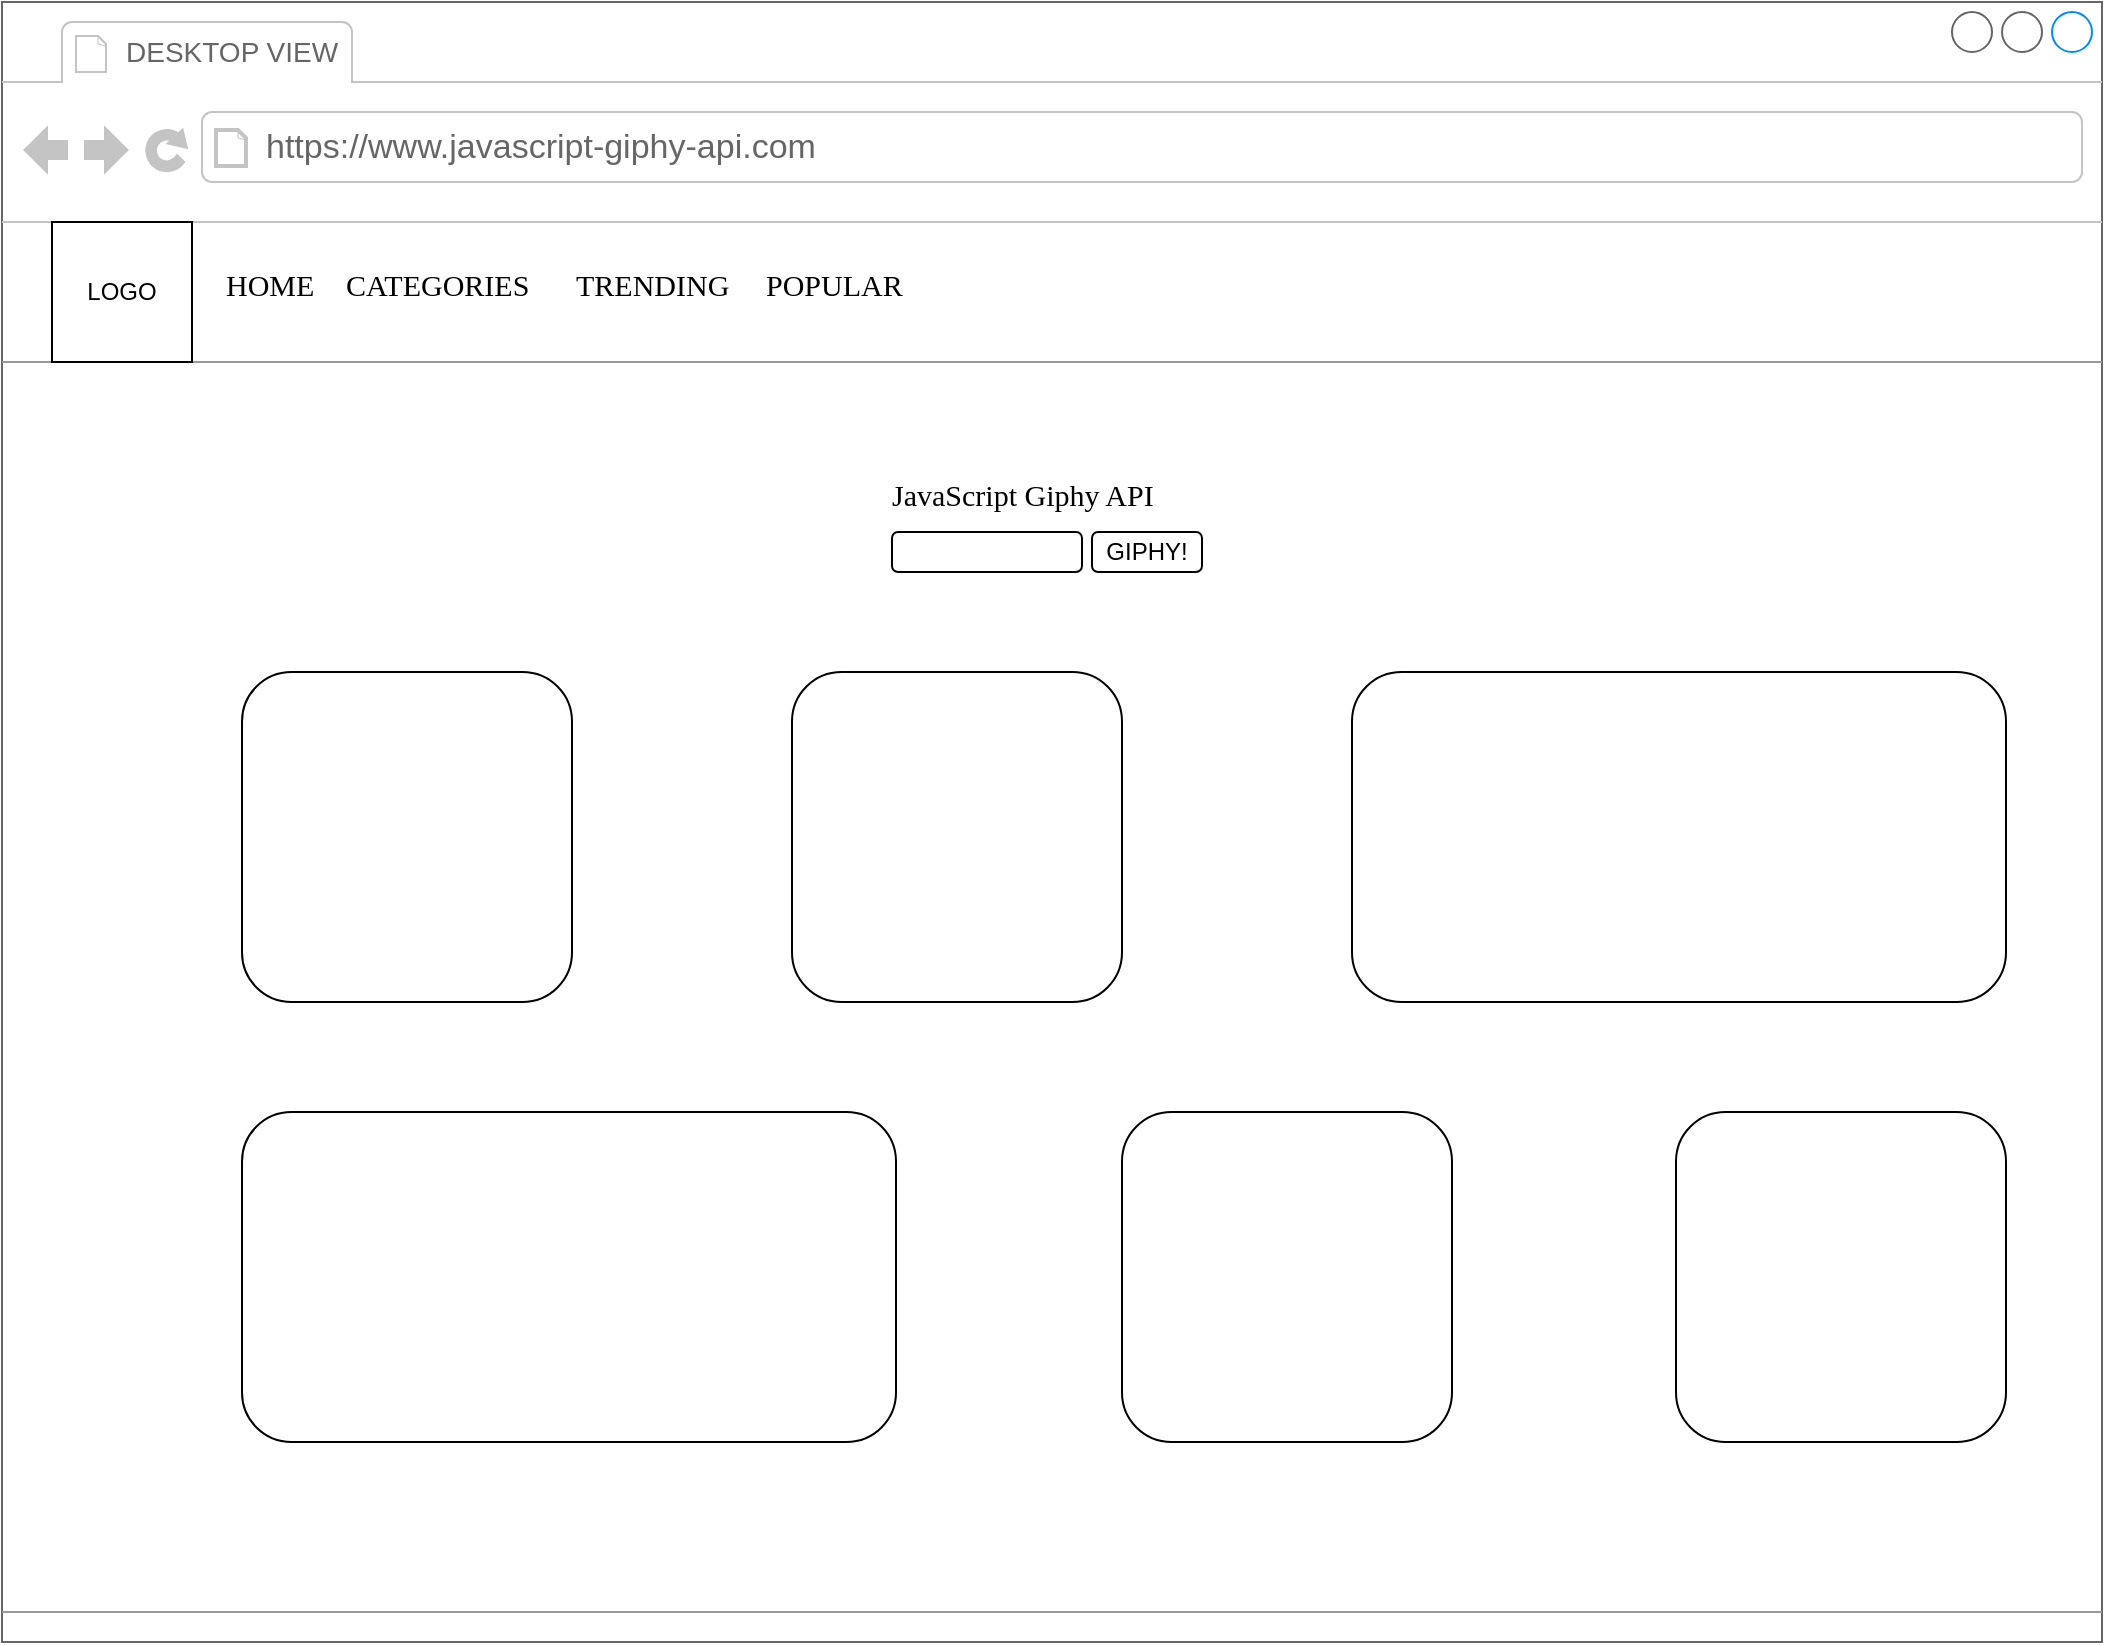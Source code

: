 <mxfile version="21.6.9" type="device">
  <diagram name="Page-1" id="2cc2dc42-3aac-f2a9-1cec-7a8b7cbee084">
    <mxGraphModel dx="1981" dy="1158" grid="1" gridSize="10" guides="1" tooltips="1" connect="1" arrows="1" fold="1" page="1" pageScale="1" pageWidth="1100" pageHeight="850" background="none" math="0" shadow="0">
      <root>
        <mxCell id="0" />
        <mxCell id="1" parent="0" />
        <mxCell id="7026571954dc6520-1" value="" style="strokeWidth=1;shadow=0;dashed=0;align=center;html=1;shape=mxgraph.mockup.containers.browserWindow;rSize=0;strokeColor=#666666;mainText=,;recursiveResize=0;rounded=0;labelBackgroundColor=none;fontFamily=Verdana;fontSize=12" parent="1" vertex="1">
          <mxGeometry x="25" y="15" width="1050" height="820" as="geometry" />
        </mxCell>
        <mxCell id="7026571954dc6520-2" value="&lt;font style=&quot;font-size: 14px;&quot;&gt;DESKTOP VIEW&lt;/font&gt;" style="strokeWidth=1;shadow=0;dashed=0;align=center;html=1;shape=mxgraph.mockup.containers.anchor;fontSize=17;fontColor=#666666;align=left;" parent="7026571954dc6520-1" vertex="1">
          <mxGeometry x="60" y="12" width="110" height="26" as="geometry" />
        </mxCell>
        <mxCell id="7026571954dc6520-3" value="https://www.javascript-giphy-api.com" style="strokeWidth=1;shadow=0;dashed=0;align=center;html=1;shape=mxgraph.mockup.containers.anchor;rSize=0;fontSize=17;fontColor=#666666;align=left;" parent="7026571954dc6520-1" vertex="1">
          <mxGeometry x="130" y="60" width="250" height="26" as="geometry" />
        </mxCell>
        <mxCell id="7026571954dc6520-15" value="" style="verticalLabelPosition=bottom;shadow=0;dashed=0;align=center;html=1;verticalAlign=top;strokeWidth=1;shape=mxgraph.mockup.markup.line;strokeColor=#999999;rounded=0;labelBackgroundColor=none;fillColor=#ffffff;fontFamily=Verdana;fontSize=12;fontColor=#000000;" parent="7026571954dc6520-1" vertex="1">
          <mxGeometry y="170" width="1050" height="20" as="geometry" />
        </mxCell>
        <mxCell id="W9UuiEgfhQGYlAS1tFF7-3" value="HOME" style="text;html=1;points=[];align=left;verticalAlign=top;spacingTop=-4;fontSize=15;fontFamily=Verdana" parent="7026571954dc6520-1" vertex="1">
          <mxGeometry x="110" y="130" width="60" height="30" as="geometry" />
        </mxCell>
        <mxCell id="W9UuiEgfhQGYlAS1tFF7-4" value="CATEGORIES" style="text;html=1;points=[];align=left;verticalAlign=top;spacingTop=-4;fontSize=15;fontFamily=Verdana" parent="7026571954dc6520-1" vertex="1">
          <mxGeometry x="170" y="130" width="80" height="30" as="geometry" />
        </mxCell>
        <mxCell id="W9UuiEgfhQGYlAS1tFF7-5" value="TRENDING" style="text;html=1;points=[];align=left;verticalAlign=top;spacingTop=-4;fontSize=15;fontFamily=Verdana" parent="7026571954dc6520-1" vertex="1">
          <mxGeometry x="285" y="130" width="80" height="30" as="geometry" />
        </mxCell>
        <mxCell id="W9UuiEgfhQGYlAS1tFF7-6" value="POPULAR" style="text;html=1;points=[];align=left;verticalAlign=top;spacingTop=-4;fontSize=15;fontFamily=Verdana" parent="7026571954dc6520-1" vertex="1">
          <mxGeometry x="380" y="130" width="80" height="30" as="geometry" />
        </mxCell>
        <mxCell id="W9UuiEgfhQGYlAS1tFF7-41" value="" style="verticalLabelPosition=bottom;shadow=0;dashed=0;align=center;html=1;verticalAlign=top;strokeWidth=1;shape=mxgraph.mockup.markup.line;strokeColor=#999999;rounded=0;labelBackgroundColor=none;fillColor=#ffffff;fontFamily=Verdana;fontSize=12;fontColor=#000000;" parent="7026571954dc6520-1" vertex="1">
          <mxGeometry y="795" width="1050" height="20" as="geometry" />
        </mxCell>
        <mxCell id="WsRZixG4fA7pFhA6oEje-2" value="LOGO" style="whiteSpace=wrap;html=1;aspect=fixed;" vertex="1" parent="7026571954dc6520-1">
          <mxGeometry x="25" y="110" width="70" height="70" as="geometry" />
        </mxCell>
        <mxCell id="WsRZixG4fA7pFhA6oEje-3" value="JavaScript Giphy API" style="text;html=1;points=[];align=left;verticalAlign=top;spacingTop=-4;fontSize=15;fontFamily=Verdana" vertex="1" parent="7026571954dc6520-1">
          <mxGeometry x="443" y="235" width="165" height="30" as="geometry" />
        </mxCell>
        <mxCell id="WsRZixG4fA7pFhA6oEje-4" value="" style="rounded=1;whiteSpace=wrap;html=1;" vertex="1" parent="7026571954dc6520-1">
          <mxGeometry x="445" y="265" width="95" height="20" as="geometry" />
        </mxCell>
        <mxCell id="WsRZixG4fA7pFhA6oEje-6" value="GIPHY!" style="rounded=1;whiteSpace=wrap;html=1;" vertex="1" parent="7026571954dc6520-1">
          <mxGeometry x="545" y="265" width="55" height="20" as="geometry" />
        </mxCell>
        <mxCell id="WsRZixG4fA7pFhA6oEje-7" value="" style="rounded=1;whiteSpace=wrap;html=1;" vertex="1" parent="7026571954dc6520-1">
          <mxGeometry x="120" y="335" width="165" height="165" as="geometry" />
        </mxCell>
        <mxCell id="WsRZixG4fA7pFhA6oEje-8" value="" style="rounded=1;whiteSpace=wrap;html=1;" vertex="1" parent="7026571954dc6520-1">
          <mxGeometry x="395" y="335" width="165" height="165" as="geometry" />
        </mxCell>
        <mxCell id="WsRZixG4fA7pFhA6oEje-10" value="" style="rounded=1;whiteSpace=wrap;html=1;" vertex="1" parent="7026571954dc6520-1">
          <mxGeometry x="675" y="335" width="327" height="165" as="geometry" />
        </mxCell>
        <mxCell id="WsRZixG4fA7pFhA6oEje-11" value="" style="rounded=1;whiteSpace=wrap;html=1;" vertex="1" parent="7026571954dc6520-1">
          <mxGeometry x="120" y="555" width="327" height="165" as="geometry" />
        </mxCell>
        <mxCell id="WsRZixG4fA7pFhA6oEje-12" value="" style="rounded=1;whiteSpace=wrap;html=1;" vertex="1" parent="7026571954dc6520-1">
          <mxGeometry x="837" y="555" width="165" height="165" as="geometry" />
        </mxCell>
        <mxCell id="WsRZixG4fA7pFhA6oEje-13" value="" style="rounded=1;whiteSpace=wrap;html=1;" vertex="1" parent="7026571954dc6520-1">
          <mxGeometry x="560" y="555" width="165" height="165" as="geometry" />
        </mxCell>
      </root>
    </mxGraphModel>
  </diagram>
</mxfile>
